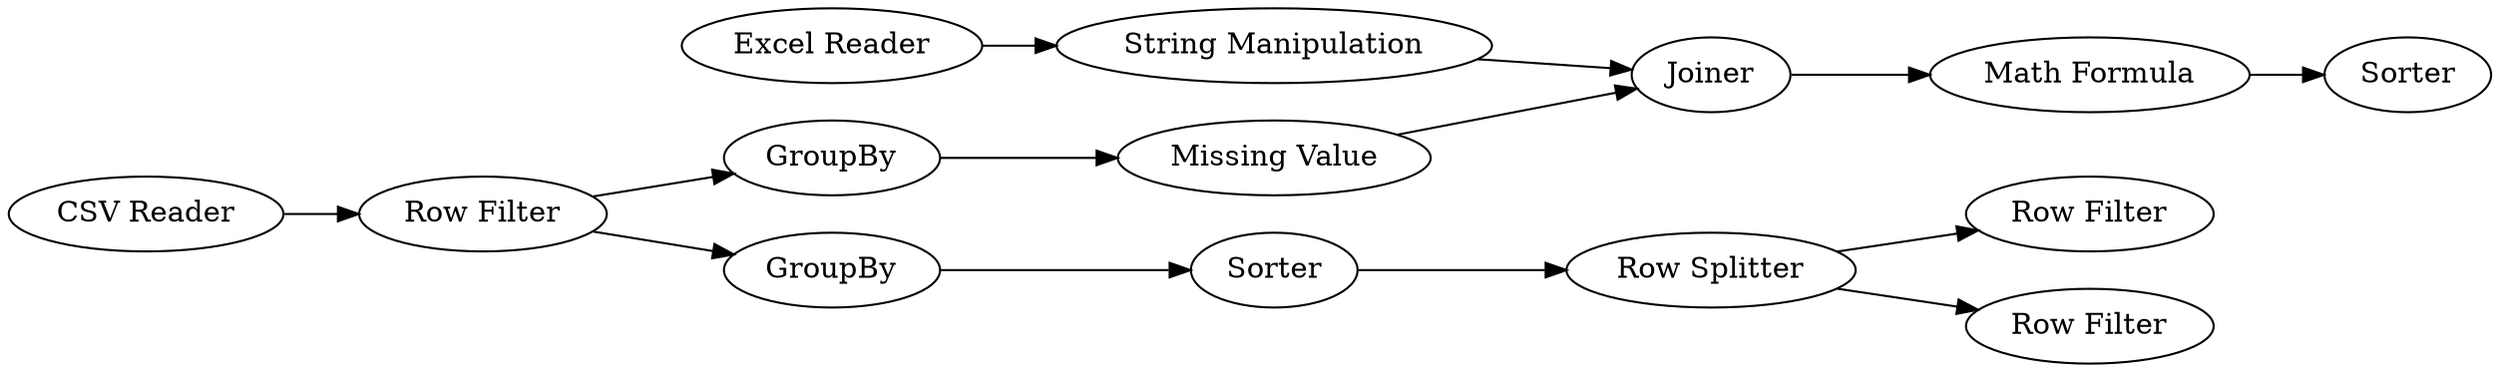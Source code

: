 digraph {
	20 -> 21
	3 -> 16
	14 -> 10
	2 -> 19
	19 -> 18
	12 -> 8
	18 -> 20
	8 -> 14
	17 -> 18
	3 -> 12
	14 -> 15
	16 -> 17
	1 -> 3
	16 [label=GroupBy]
	20 [label="Math Formula"]
	1 [label="CSV Reader"]
	18 [label=Joiner]
	21 [label=Sorter]
	10 [label="Row Filter"]
	8 [label=Sorter]
	15 [label="Row Filter"]
	14 [label="Row Splitter"]
	17 [label="Missing Value"]
	3 [label="Row Filter"]
	2 [label="Excel Reader"]
	12 [label=GroupBy]
	19 [label="String Manipulation"]
	rankdir=LR
}
